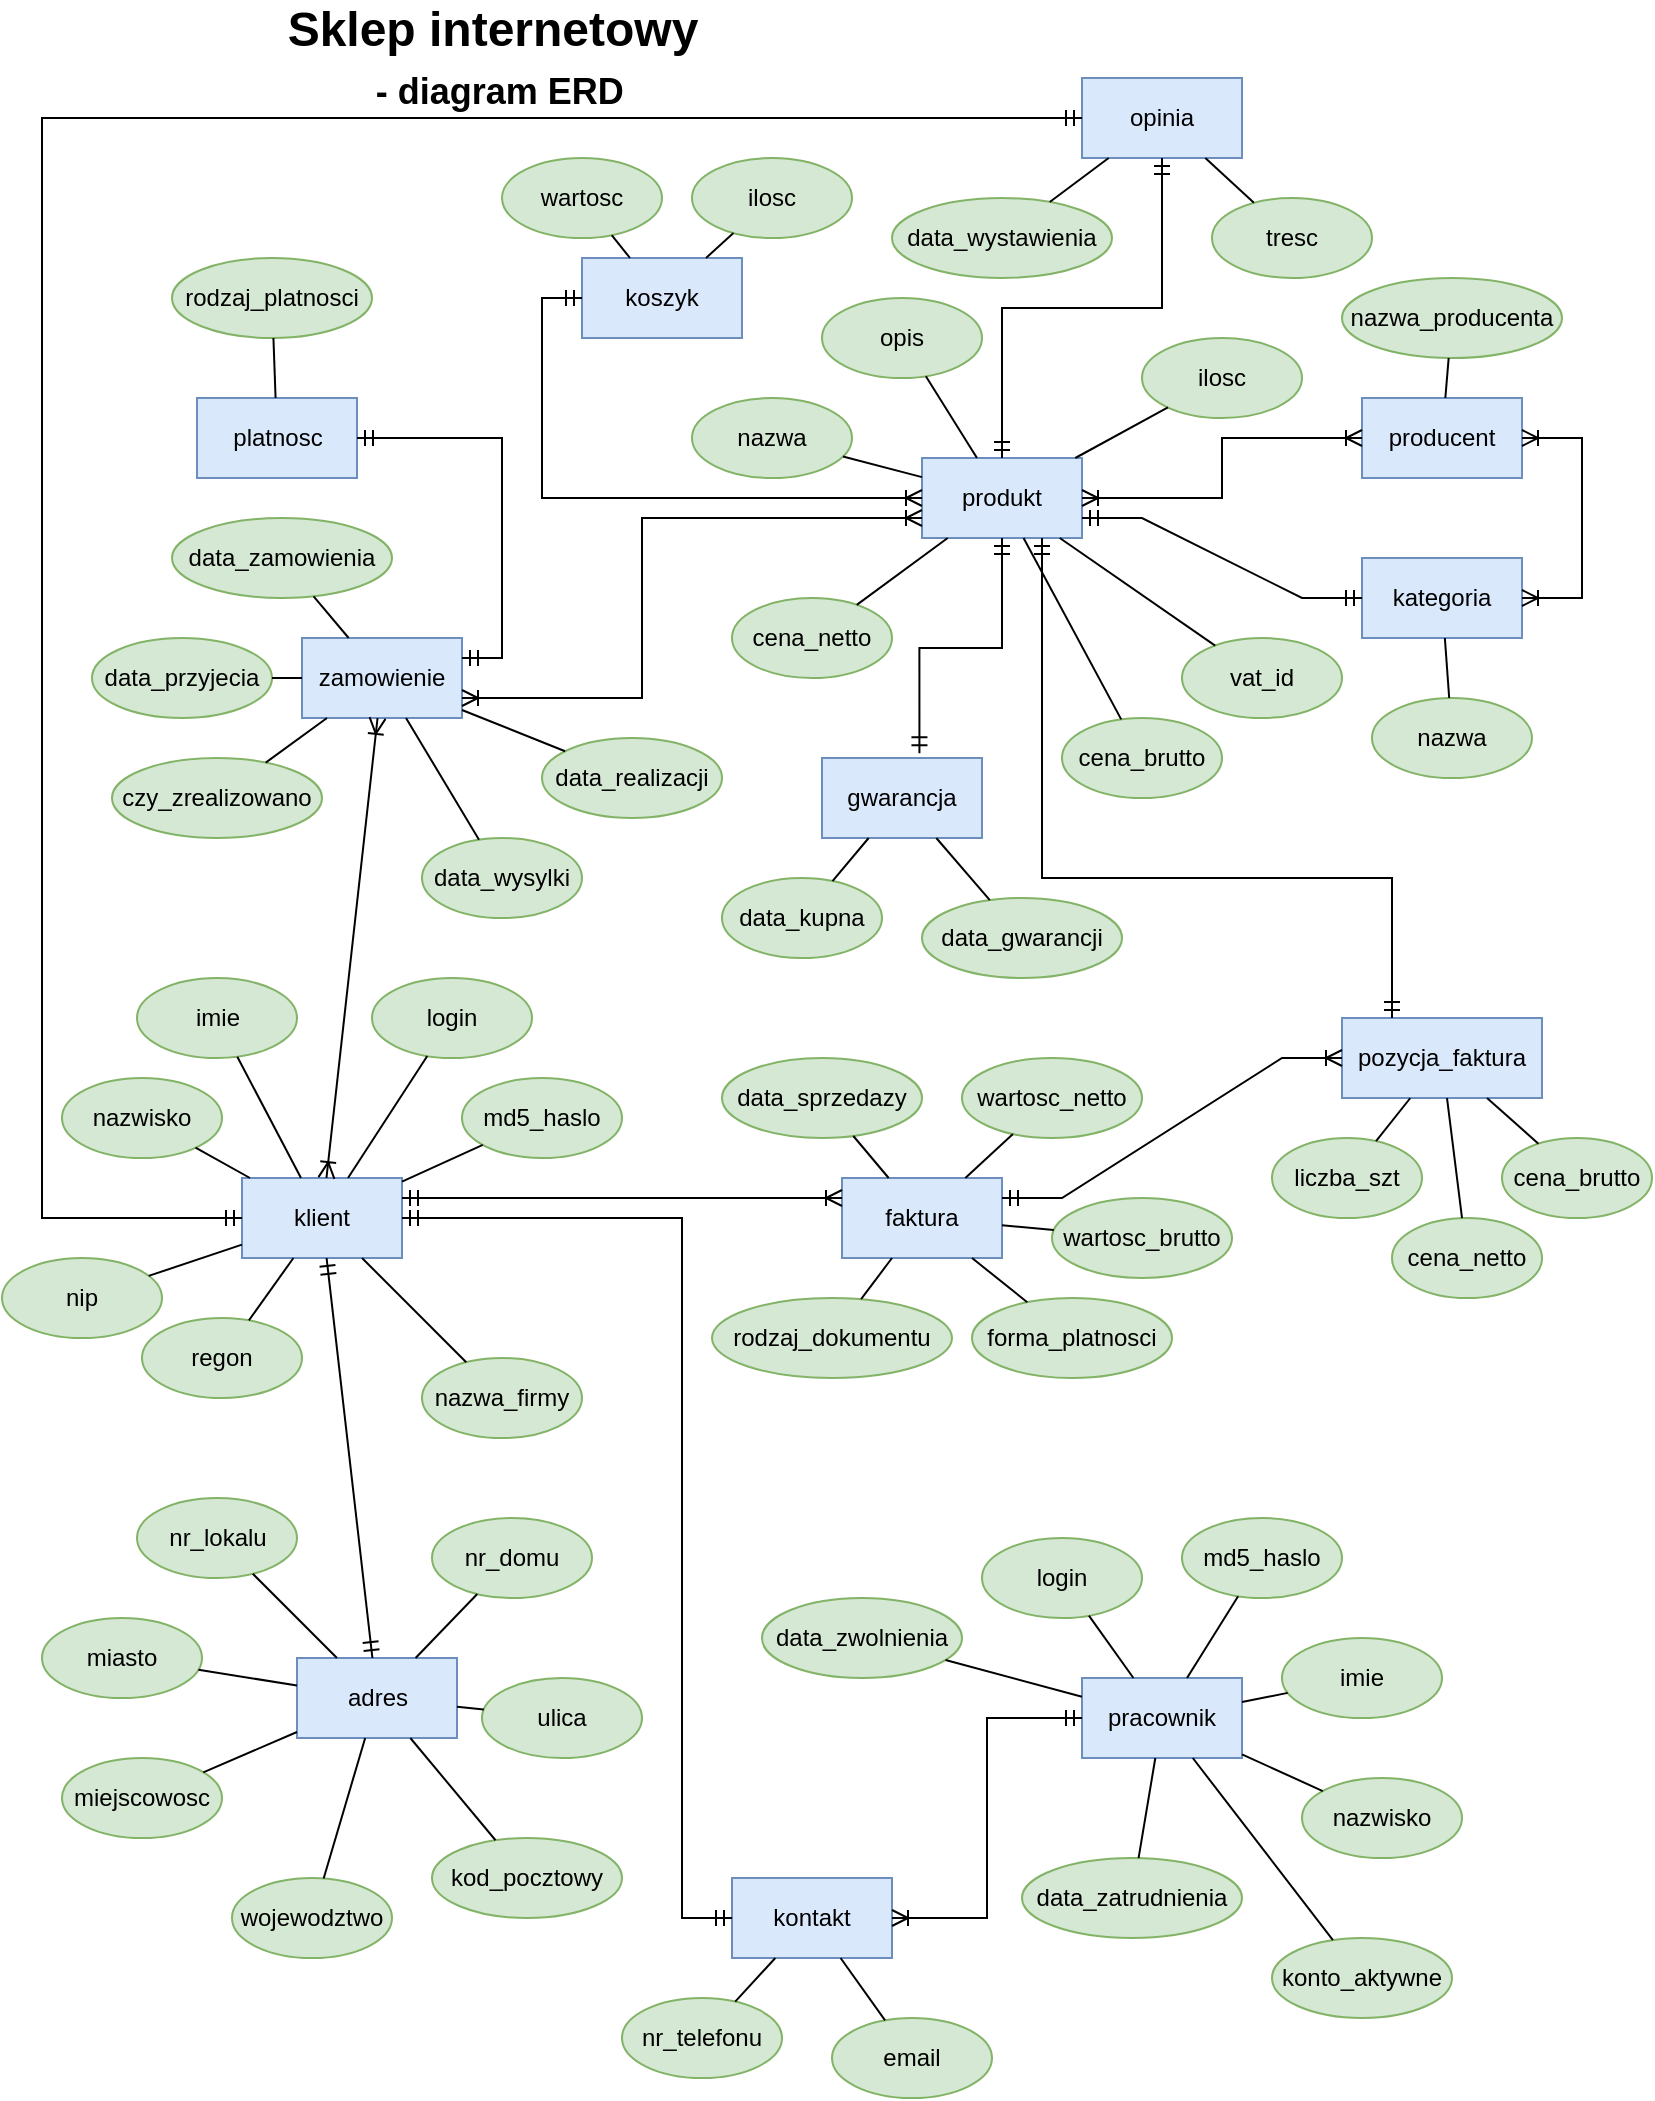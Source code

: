 <mxfile version="22.1.21" type="device">
  <diagram id="R2lEEEUBdFMjLlhIrx00" name="Page-1">
    <mxGraphModel dx="1222" dy="673" grid="1" gridSize="10" guides="1" tooltips="1" connect="1" arrows="1" fold="1" page="1" pageScale="1" pageWidth="850" pageHeight="1100" math="0" shadow="0" extFonts="Permanent Marker^https://fonts.googleapis.com/css?family=Permanent+Marker">
      <root>
        <mxCell id="0" />
        <mxCell id="1" parent="0" />
        <mxCell id="C-2Z8SM-Xwla9t9jX8n9-1" value="wartosc" style="ellipse;whiteSpace=wrap;html=1;fillColor=#d5e8d4;strokeColor=#82b366;" vertex="1" parent="1">
          <mxGeometry x="260" y="90" width="80" height="40" as="geometry" />
        </mxCell>
        <mxCell id="C-2Z8SM-Xwla9t9jX8n9-2" value="koszyk" style="rounded=0;whiteSpace=wrap;html=1;fillColor=#dae8fc;strokeColor=#6c8ebf;" vertex="1" parent="1">
          <mxGeometry x="300" y="140" width="80" height="40" as="geometry" />
        </mxCell>
        <mxCell id="C-2Z8SM-Xwla9t9jX8n9-3" value="ilosc" style="ellipse;whiteSpace=wrap;html=1;fillColor=#d5e8d4;strokeColor=#82b366;" vertex="1" parent="1">
          <mxGeometry x="355" y="90" width="80" height="40" as="geometry" />
        </mxCell>
        <mxCell id="C-2Z8SM-Xwla9t9jX8n9-6" value="" style="endArrow=none;html=1;rounded=0;" edge="1" parent="1" source="C-2Z8SM-Xwla9t9jX8n9-2" target="C-2Z8SM-Xwla9t9jX8n9-3">
          <mxGeometry relative="1" as="geometry">
            <mxPoint x="220" y="170" as="sourcePoint" />
            <mxPoint x="380" y="170" as="targetPoint" />
          </mxGeometry>
        </mxCell>
        <mxCell id="C-2Z8SM-Xwla9t9jX8n9-7" value="" style="endArrow=none;html=1;rounded=0;" edge="1" parent="1" source="C-2Z8SM-Xwla9t9jX8n9-1" target="C-2Z8SM-Xwla9t9jX8n9-2">
          <mxGeometry relative="1" as="geometry">
            <mxPoint x="180" y="250" as="sourcePoint" />
            <mxPoint x="340" y="250" as="targetPoint" />
          </mxGeometry>
        </mxCell>
        <mxCell id="C-2Z8SM-Xwla9t9jX8n9-8" value="opinia" style="rounded=0;whiteSpace=wrap;html=1;fillColor=#dae8fc;strokeColor=#6c8ebf;" vertex="1" parent="1">
          <mxGeometry x="550" y="50" width="80" height="40" as="geometry" />
        </mxCell>
        <mxCell id="C-2Z8SM-Xwla9t9jX8n9-9" value="data_wystawienia" style="ellipse;whiteSpace=wrap;html=1;fillColor=#d5e8d4;strokeColor=#82b366;" vertex="1" parent="1">
          <mxGeometry x="455" y="110" width="110" height="40" as="geometry" />
        </mxCell>
        <mxCell id="C-2Z8SM-Xwla9t9jX8n9-10" value="tresc" style="ellipse;whiteSpace=wrap;html=1;fillColor=#d5e8d4;strokeColor=#82b366;" vertex="1" parent="1">
          <mxGeometry x="615" y="110" width="80" height="40" as="geometry" />
        </mxCell>
        <mxCell id="C-2Z8SM-Xwla9t9jX8n9-11" value="" style="endArrow=none;html=1;rounded=0;" edge="1" parent="1" source="C-2Z8SM-Xwla9t9jX8n9-9" target="C-2Z8SM-Xwla9t9jX8n9-8">
          <mxGeometry relative="1" as="geometry">
            <mxPoint x="320" y="200" as="sourcePoint" />
            <mxPoint x="480" y="200" as="targetPoint" />
          </mxGeometry>
        </mxCell>
        <mxCell id="C-2Z8SM-Xwla9t9jX8n9-12" value="" style="endArrow=none;html=1;rounded=0;" edge="1" parent="1" source="C-2Z8SM-Xwla9t9jX8n9-8" target="C-2Z8SM-Xwla9t9jX8n9-10">
          <mxGeometry relative="1" as="geometry">
            <mxPoint x="410" y="240" as="sourcePoint" />
            <mxPoint x="570" y="240" as="targetPoint" />
          </mxGeometry>
        </mxCell>
        <mxCell id="C-2Z8SM-Xwla9t9jX8n9-13" value="produkt" style="rounded=0;whiteSpace=wrap;html=1;fillColor=#dae8fc;strokeColor=#6c8ebf;" vertex="1" parent="1">
          <mxGeometry x="470" y="240" width="80" height="40" as="geometry" />
        </mxCell>
        <mxCell id="C-2Z8SM-Xwla9t9jX8n9-14" value="producent" style="rounded=0;whiteSpace=wrap;html=1;fillColor=#dae8fc;strokeColor=#6c8ebf;" vertex="1" parent="1">
          <mxGeometry x="690" y="210" width="80" height="40" as="geometry" />
        </mxCell>
        <mxCell id="C-2Z8SM-Xwla9t9jX8n9-15" value="zamowienie" style="rounded=0;whiteSpace=wrap;html=1;fillColor=#dae8fc;strokeColor=#6c8ebf;" vertex="1" parent="1">
          <mxGeometry x="160" y="330" width="80" height="40" as="geometry" />
        </mxCell>
        <mxCell id="C-2Z8SM-Xwla9t9jX8n9-16" value="gwarancja" style="rounded=0;whiteSpace=wrap;html=1;fillColor=#dae8fc;strokeColor=#6c8ebf;" vertex="1" parent="1">
          <mxGeometry x="420" y="390" width="80" height="40" as="geometry" />
        </mxCell>
        <mxCell id="C-2Z8SM-Xwla9t9jX8n9-17" value="kategoria" style="rounded=0;whiteSpace=wrap;html=1;fillColor=#dae8fc;strokeColor=#6c8ebf;" vertex="1" parent="1">
          <mxGeometry x="690" y="290" width="80" height="40" as="geometry" />
        </mxCell>
        <mxCell id="C-2Z8SM-Xwla9t9jX8n9-18" value="faktura" style="rounded=0;whiteSpace=wrap;html=1;fillColor=#dae8fc;strokeColor=#6c8ebf;" vertex="1" parent="1">
          <mxGeometry x="430" y="600" width="80" height="40" as="geometry" />
        </mxCell>
        <mxCell id="C-2Z8SM-Xwla9t9jX8n9-19" value="klient" style="rounded=0;whiteSpace=wrap;html=1;fillColor=#dae8fc;strokeColor=#6c8ebf;" vertex="1" parent="1">
          <mxGeometry x="130" y="600" width="80" height="40" as="geometry" />
        </mxCell>
        <mxCell id="C-2Z8SM-Xwla9t9jX8n9-20" value="platnosc" style="rounded=0;whiteSpace=wrap;html=1;fillColor=#dae8fc;strokeColor=#6c8ebf;" vertex="1" parent="1">
          <mxGeometry x="107.5" y="210" width="80" height="40" as="geometry" />
        </mxCell>
        <mxCell id="C-2Z8SM-Xwla9t9jX8n9-21" value="adres" style="rounded=0;whiteSpace=wrap;html=1;fillColor=#dae8fc;strokeColor=#6c8ebf;" vertex="1" parent="1">
          <mxGeometry x="157.5" y="840" width="80" height="40" as="geometry" />
        </mxCell>
        <mxCell id="C-2Z8SM-Xwla9t9jX8n9-22" value="kontakt" style="rounded=0;whiteSpace=wrap;html=1;fillColor=#dae8fc;strokeColor=#6c8ebf;" vertex="1" parent="1">
          <mxGeometry x="375" y="950" width="80" height="40" as="geometry" />
        </mxCell>
        <mxCell id="C-2Z8SM-Xwla9t9jX8n9-23" value="pracownik" style="rounded=0;whiteSpace=wrap;html=1;fillColor=#dae8fc;strokeColor=#6c8ebf;" vertex="1" parent="1">
          <mxGeometry x="550" y="850" width="80" height="40" as="geometry" />
        </mxCell>
        <mxCell id="C-2Z8SM-Xwla9t9jX8n9-24" value="" style="fontSize=12;html=1;endArrow=ERmandOne;startArrow=ERmandOne;rounded=0;exitX=0.609;exitY=-0.059;exitDx=0;exitDy=0;exitPerimeter=0;edgeStyle=orthogonalEdgeStyle;" edge="1" parent="1" source="C-2Z8SM-Xwla9t9jX8n9-16" target="C-2Z8SM-Xwla9t9jX8n9-13">
          <mxGeometry width="100" height="100" relative="1" as="geometry">
            <mxPoint x="360" y="390" as="sourcePoint" />
            <mxPoint x="360" y="310" as="targetPoint" />
            <Array as="points">
              <mxPoint x="469" y="335" />
              <mxPoint x="510" y="335" />
            </Array>
          </mxGeometry>
        </mxCell>
        <mxCell id="C-2Z8SM-Xwla9t9jX8n9-25" value="nazwa" style="ellipse;whiteSpace=wrap;html=1;fillColor=#d5e8d4;strokeColor=#82b366;" vertex="1" parent="1">
          <mxGeometry x="355" y="210" width="80" height="40" as="geometry" />
        </mxCell>
        <mxCell id="C-2Z8SM-Xwla9t9jX8n9-27" value="cena_netto" style="ellipse;whiteSpace=wrap;html=1;fillColor=#d5e8d4;strokeColor=#82b366;" vertex="1" parent="1">
          <mxGeometry x="375" y="310" width="80" height="40" as="geometry" />
        </mxCell>
        <mxCell id="C-2Z8SM-Xwla9t9jX8n9-28" value="cena_brutto" style="ellipse;whiteSpace=wrap;html=1;fillColor=#d5e8d4;strokeColor=#82b366;" vertex="1" parent="1">
          <mxGeometry x="540" y="370" width="80" height="40" as="geometry" />
        </mxCell>
        <mxCell id="C-2Z8SM-Xwla9t9jX8n9-29" value="vat_id" style="ellipse;whiteSpace=wrap;html=1;fillColor=#d5e8d4;strokeColor=#82b366;" vertex="1" parent="1">
          <mxGeometry x="600" y="330" width="80" height="40" as="geometry" />
        </mxCell>
        <mxCell id="C-2Z8SM-Xwla9t9jX8n9-30" value="ilosc" style="ellipse;whiteSpace=wrap;html=1;fillColor=#d5e8d4;strokeColor=#82b366;" vertex="1" parent="1">
          <mxGeometry x="580" y="180" width="80" height="40" as="geometry" />
        </mxCell>
        <mxCell id="C-2Z8SM-Xwla9t9jX8n9-31" value="opis" style="ellipse;whiteSpace=wrap;html=1;fillColor=#d5e8d4;strokeColor=#82b366;" vertex="1" parent="1">
          <mxGeometry x="420" y="160" width="80" height="40" as="geometry" />
        </mxCell>
        <mxCell id="C-2Z8SM-Xwla9t9jX8n9-32" value="" style="endArrow=none;html=1;rounded=0;" edge="1" parent="1" source="C-2Z8SM-Xwla9t9jX8n9-27" target="C-2Z8SM-Xwla9t9jX8n9-13">
          <mxGeometry relative="1" as="geometry">
            <mxPoint x="180" y="380" as="sourcePoint" />
            <mxPoint x="340" y="380" as="targetPoint" />
          </mxGeometry>
        </mxCell>
        <mxCell id="C-2Z8SM-Xwla9t9jX8n9-34" value="" style="endArrow=none;html=1;rounded=0;" edge="1" parent="1" source="C-2Z8SM-Xwla9t9jX8n9-25" target="C-2Z8SM-Xwla9t9jX8n9-13">
          <mxGeometry relative="1" as="geometry">
            <mxPoint x="180" y="370" as="sourcePoint" />
            <mxPoint x="340" y="370" as="targetPoint" />
          </mxGeometry>
        </mxCell>
        <mxCell id="C-2Z8SM-Xwla9t9jX8n9-35" value="" style="endArrow=none;html=1;rounded=0;" edge="1" parent="1" source="C-2Z8SM-Xwla9t9jX8n9-13" target="C-2Z8SM-Xwla9t9jX8n9-31">
          <mxGeometry relative="1" as="geometry">
            <mxPoint x="390" y="240" as="sourcePoint" />
            <mxPoint x="550" y="240" as="targetPoint" />
          </mxGeometry>
        </mxCell>
        <mxCell id="C-2Z8SM-Xwla9t9jX8n9-36" value="" style="endArrow=none;html=1;rounded=0;" edge="1" parent="1" source="C-2Z8SM-Xwla9t9jX8n9-13" target="C-2Z8SM-Xwla9t9jX8n9-30">
          <mxGeometry relative="1" as="geometry">
            <mxPoint x="440" y="250" as="sourcePoint" />
            <mxPoint x="600" y="250" as="targetPoint" />
          </mxGeometry>
        </mxCell>
        <mxCell id="C-2Z8SM-Xwla9t9jX8n9-37" value="" style="endArrow=none;html=1;rounded=0;" edge="1" parent="1" source="C-2Z8SM-Xwla9t9jX8n9-13" target="C-2Z8SM-Xwla9t9jX8n9-29">
          <mxGeometry relative="1" as="geometry">
            <mxPoint x="450" y="300" as="sourcePoint" />
            <mxPoint x="610" y="300" as="targetPoint" />
          </mxGeometry>
        </mxCell>
        <mxCell id="C-2Z8SM-Xwla9t9jX8n9-38" value="" style="endArrow=none;html=1;rounded=0;" edge="1" parent="1" source="C-2Z8SM-Xwla9t9jX8n9-13" target="C-2Z8SM-Xwla9t9jX8n9-28">
          <mxGeometry relative="1" as="geometry">
            <mxPoint x="480" y="360" as="sourcePoint" />
            <mxPoint x="640" y="360" as="targetPoint" />
          </mxGeometry>
        </mxCell>
        <mxCell id="C-2Z8SM-Xwla9t9jX8n9-39" value="nazwa_producenta" style="ellipse;whiteSpace=wrap;html=1;fillColor=#d5e8d4;strokeColor=#82b366;" vertex="1" parent="1">
          <mxGeometry x="680" y="150" width="110" height="40" as="geometry" />
        </mxCell>
        <mxCell id="C-2Z8SM-Xwla9t9jX8n9-40" value="" style="endArrow=none;html=1;rounded=0;" edge="1" parent="1" source="C-2Z8SM-Xwla9t9jX8n9-14" target="C-2Z8SM-Xwla9t9jX8n9-39">
          <mxGeometry relative="1" as="geometry">
            <mxPoint x="600" y="220" as="sourcePoint" />
            <mxPoint x="760" y="220" as="targetPoint" />
          </mxGeometry>
        </mxCell>
        <mxCell id="C-2Z8SM-Xwla9t9jX8n9-41" value="nazwa" style="ellipse;whiteSpace=wrap;html=1;fillColor=#d5e8d4;strokeColor=#82b366;" vertex="1" parent="1">
          <mxGeometry x="695" y="360" width="80" height="40" as="geometry" />
        </mxCell>
        <mxCell id="C-2Z8SM-Xwla9t9jX8n9-42" value="" style="endArrow=none;html=1;rounded=0;" edge="1" parent="1" source="C-2Z8SM-Xwla9t9jX8n9-41" target="C-2Z8SM-Xwla9t9jX8n9-17">
          <mxGeometry relative="1" as="geometry">
            <mxPoint x="660" y="350" as="sourcePoint" />
            <mxPoint x="820" y="350" as="targetPoint" />
          </mxGeometry>
        </mxCell>
        <mxCell id="C-2Z8SM-Xwla9t9jX8n9-43" value="data_zamowienia" style="ellipse;whiteSpace=wrap;html=1;fillColor=#d5e8d4;strokeColor=#82b366;" vertex="1" parent="1">
          <mxGeometry x="95" y="270" width="110" height="40" as="geometry" />
        </mxCell>
        <mxCell id="C-2Z8SM-Xwla9t9jX8n9-44" value="data_przyjecia" style="ellipse;whiteSpace=wrap;html=1;fillColor=#d5e8d4;strokeColor=#82b366;" vertex="1" parent="1">
          <mxGeometry x="55" y="330" width="90" height="40" as="geometry" />
        </mxCell>
        <mxCell id="C-2Z8SM-Xwla9t9jX8n9-45" value="czy_zrealizowano" style="ellipse;whiteSpace=wrap;html=1;fillColor=#d5e8d4;strokeColor=#82b366;" vertex="1" parent="1">
          <mxGeometry x="65" y="390" width="105" height="40" as="geometry" />
        </mxCell>
        <mxCell id="C-2Z8SM-Xwla9t9jX8n9-46" value="data_wysylki" style="ellipse;whiteSpace=wrap;html=1;fillColor=#d5e8d4;strokeColor=#82b366;" vertex="1" parent="1">
          <mxGeometry x="220" y="430" width="80" height="40" as="geometry" />
        </mxCell>
        <mxCell id="C-2Z8SM-Xwla9t9jX8n9-47" value="data_realizacji" style="ellipse;whiteSpace=wrap;html=1;fillColor=#d5e8d4;strokeColor=#82b366;" vertex="1" parent="1">
          <mxGeometry x="280" y="380" width="90" height="40" as="geometry" />
        </mxCell>
        <mxCell id="C-2Z8SM-Xwla9t9jX8n9-51" value="" style="endArrow=none;html=1;rounded=0;" edge="1" parent="1" source="C-2Z8SM-Xwla9t9jX8n9-44" target="C-2Z8SM-Xwla9t9jX8n9-15">
          <mxGeometry relative="1" as="geometry">
            <mxPoint x="70" y="270" as="sourcePoint" />
            <mxPoint x="230" y="270" as="targetPoint" />
          </mxGeometry>
        </mxCell>
        <mxCell id="C-2Z8SM-Xwla9t9jX8n9-52" value="" style="endArrow=none;html=1;rounded=0;" edge="1" parent="1" source="C-2Z8SM-Xwla9t9jX8n9-43" target="C-2Z8SM-Xwla9t9jX8n9-15">
          <mxGeometry relative="1" as="geometry">
            <mxPoint x="60" y="280" as="sourcePoint" />
            <mxPoint x="220" y="280" as="targetPoint" />
          </mxGeometry>
        </mxCell>
        <mxCell id="C-2Z8SM-Xwla9t9jX8n9-53" value="" style="endArrow=none;html=1;rounded=0;" edge="1" parent="1" source="C-2Z8SM-Xwla9t9jX8n9-45" target="C-2Z8SM-Xwla9t9jX8n9-15">
          <mxGeometry relative="1" as="geometry">
            <mxPoint x="40" y="460" as="sourcePoint" />
            <mxPoint x="200" y="460" as="targetPoint" />
          </mxGeometry>
        </mxCell>
        <mxCell id="C-2Z8SM-Xwla9t9jX8n9-54" value="" style="endArrow=none;html=1;rounded=0;" edge="1" parent="1" source="C-2Z8SM-Xwla9t9jX8n9-46" target="C-2Z8SM-Xwla9t9jX8n9-15">
          <mxGeometry relative="1" as="geometry">
            <mxPoint x="100" y="470" as="sourcePoint" />
            <mxPoint x="260" y="470" as="targetPoint" />
          </mxGeometry>
        </mxCell>
        <mxCell id="C-2Z8SM-Xwla9t9jX8n9-55" value="" style="endArrow=none;html=1;rounded=0;" edge="1" parent="1" source="C-2Z8SM-Xwla9t9jX8n9-15" target="C-2Z8SM-Xwla9t9jX8n9-47">
          <mxGeometry relative="1" as="geometry">
            <mxPoint x="100" y="520" as="sourcePoint" />
            <mxPoint x="260" y="520" as="targetPoint" />
          </mxGeometry>
        </mxCell>
        <mxCell id="C-2Z8SM-Xwla9t9jX8n9-56" value="data_kupna" style="ellipse;whiteSpace=wrap;html=1;fillColor=#d5e8d4;strokeColor=#82b366;" vertex="1" parent="1">
          <mxGeometry x="370" y="450" width="80" height="40" as="geometry" />
        </mxCell>
        <mxCell id="C-2Z8SM-Xwla9t9jX8n9-57" value="data_gwarancji" style="ellipse;whiteSpace=wrap;html=1;fillColor=#d5e8d4;strokeColor=#82b366;" vertex="1" parent="1">
          <mxGeometry x="470" y="460" width="100" height="40" as="geometry" />
        </mxCell>
        <mxCell id="C-2Z8SM-Xwla9t9jX8n9-58" value="" style="endArrow=none;html=1;rounded=0;" edge="1" parent="1" source="C-2Z8SM-Xwla9t9jX8n9-56" target="C-2Z8SM-Xwla9t9jX8n9-16">
          <mxGeometry relative="1" as="geometry">
            <mxPoint x="340" y="540" as="sourcePoint" />
            <mxPoint x="500" y="540" as="targetPoint" />
          </mxGeometry>
        </mxCell>
        <mxCell id="C-2Z8SM-Xwla9t9jX8n9-59" value="" style="endArrow=none;html=1;rounded=0;" edge="1" parent="1" source="C-2Z8SM-Xwla9t9jX8n9-57" target="C-2Z8SM-Xwla9t9jX8n9-16">
          <mxGeometry relative="1" as="geometry">
            <mxPoint x="450" y="550" as="sourcePoint" />
            <mxPoint x="610" y="550" as="targetPoint" />
          </mxGeometry>
        </mxCell>
        <mxCell id="C-2Z8SM-Xwla9t9jX8n9-60" value="rodzaj_platnosci" style="ellipse;whiteSpace=wrap;html=1;fillColor=#d5e8d4;strokeColor=#82b366;" vertex="1" parent="1">
          <mxGeometry x="95" y="140" width="100" height="40" as="geometry" />
        </mxCell>
        <mxCell id="C-2Z8SM-Xwla9t9jX8n9-62" value="" style="endArrow=none;html=1;rounded=0;" edge="1" parent="1" source="C-2Z8SM-Xwla9t9jX8n9-20" target="C-2Z8SM-Xwla9t9jX8n9-60">
          <mxGeometry relative="1" as="geometry">
            <mxPoint x="550" y="560" as="sourcePoint" />
            <mxPoint x="710" y="560" as="targetPoint" />
          </mxGeometry>
        </mxCell>
        <mxCell id="C-2Z8SM-Xwla9t9jX8n9-65" value="login" style="ellipse;whiteSpace=wrap;html=1;fillColor=#d5e8d4;strokeColor=#82b366;" vertex="1" parent="1">
          <mxGeometry x="195" y="500" width="80" height="40" as="geometry" />
        </mxCell>
        <mxCell id="C-2Z8SM-Xwla9t9jX8n9-66" value="md5_haslo" style="ellipse;whiteSpace=wrap;html=1;fillColor=#d5e8d4;strokeColor=#82b366;" vertex="1" parent="1">
          <mxGeometry x="240" y="550" width="80" height="40" as="geometry" />
        </mxCell>
        <mxCell id="C-2Z8SM-Xwla9t9jX8n9-67" value="nazwa_firmy" style="ellipse;whiteSpace=wrap;html=1;fillColor=#d5e8d4;strokeColor=#82b366;" vertex="1" parent="1">
          <mxGeometry x="220" y="690" width="80" height="40" as="geometry" />
        </mxCell>
        <mxCell id="C-2Z8SM-Xwla9t9jX8n9-68" value="regon" style="ellipse;whiteSpace=wrap;html=1;fillColor=#d5e8d4;strokeColor=#82b366;" vertex="1" parent="1">
          <mxGeometry x="80" y="670" width="80" height="40" as="geometry" />
        </mxCell>
        <mxCell id="C-2Z8SM-Xwla9t9jX8n9-69" value="nip" style="ellipse;whiteSpace=wrap;html=1;fillColor=#d5e8d4;strokeColor=#82b366;" vertex="1" parent="1">
          <mxGeometry x="10" y="640" width="80" height="40" as="geometry" />
        </mxCell>
        <mxCell id="C-2Z8SM-Xwla9t9jX8n9-70" value="nazwisko" style="ellipse;whiteSpace=wrap;html=1;fillColor=#d5e8d4;strokeColor=#82b366;" vertex="1" parent="1">
          <mxGeometry x="40" y="550" width="80" height="40" as="geometry" />
        </mxCell>
        <mxCell id="C-2Z8SM-Xwla9t9jX8n9-71" value="imie" style="ellipse;whiteSpace=wrap;html=1;fillColor=#d5e8d4;strokeColor=#82b366;" vertex="1" parent="1">
          <mxGeometry x="77.5" y="500" width="80" height="40" as="geometry" />
        </mxCell>
        <mxCell id="C-2Z8SM-Xwla9t9jX8n9-72" value="" style="endArrow=none;html=1;rounded=0;" edge="1" parent="1" source="C-2Z8SM-Xwla9t9jX8n9-19" target="C-2Z8SM-Xwla9t9jX8n9-68">
          <mxGeometry relative="1" as="geometry">
            <mxPoint x="10" y="740" as="sourcePoint" />
            <mxPoint x="170" y="740" as="targetPoint" />
          </mxGeometry>
        </mxCell>
        <mxCell id="C-2Z8SM-Xwla9t9jX8n9-73" value="" style="endArrow=none;html=1;rounded=0;" edge="1" parent="1" source="C-2Z8SM-Xwla9t9jX8n9-69" target="C-2Z8SM-Xwla9t9jX8n9-19">
          <mxGeometry relative="1" as="geometry">
            <mxPoint x="20" y="770" as="sourcePoint" />
            <mxPoint x="180" y="770" as="targetPoint" />
          </mxGeometry>
        </mxCell>
        <mxCell id="C-2Z8SM-Xwla9t9jX8n9-74" value="" style="endArrow=none;html=1;rounded=0;" edge="1" parent="1" source="C-2Z8SM-Xwla9t9jX8n9-70" target="C-2Z8SM-Xwla9t9jX8n9-19">
          <mxGeometry relative="1" as="geometry">
            <mxPoint x="70" y="760" as="sourcePoint" />
            <mxPoint x="230" y="760" as="targetPoint" />
          </mxGeometry>
        </mxCell>
        <mxCell id="C-2Z8SM-Xwla9t9jX8n9-75" value="" style="endArrow=none;html=1;rounded=0;" edge="1" parent="1" source="C-2Z8SM-Xwla9t9jX8n9-71" target="C-2Z8SM-Xwla9t9jX8n9-19">
          <mxGeometry relative="1" as="geometry">
            <mxPoint x="110" y="760" as="sourcePoint" />
            <mxPoint x="270" y="760" as="targetPoint" />
          </mxGeometry>
        </mxCell>
        <mxCell id="C-2Z8SM-Xwla9t9jX8n9-76" value="" style="endArrow=none;html=1;rounded=0;" edge="1" parent="1" source="C-2Z8SM-Xwla9t9jX8n9-19" target="C-2Z8SM-Xwla9t9jX8n9-67">
          <mxGeometry relative="1" as="geometry">
            <mxPoint x="210" y="790" as="sourcePoint" />
            <mxPoint x="370" y="790" as="targetPoint" />
          </mxGeometry>
        </mxCell>
        <mxCell id="C-2Z8SM-Xwla9t9jX8n9-77" value="" style="endArrow=none;html=1;rounded=0;" edge="1" parent="1" source="C-2Z8SM-Xwla9t9jX8n9-19" target="C-2Z8SM-Xwla9t9jX8n9-66">
          <mxGeometry relative="1" as="geometry">
            <mxPoint x="170" y="770" as="sourcePoint" />
            <mxPoint x="330" y="770" as="targetPoint" />
          </mxGeometry>
        </mxCell>
        <mxCell id="C-2Z8SM-Xwla9t9jX8n9-78" value="" style="endArrow=none;html=1;rounded=0;" edge="1" parent="1" source="C-2Z8SM-Xwla9t9jX8n9-19" target="C-2Z8SM-Xwla9t9jX8n9-65">
          <mxGeometry relative="1" as="geometry">
            <mxPoint x="180" y="770" as="sourcePoint" />
            <mxPoint x="340" y="770" as="targetPoint" />
          </mxGeometry>
        </mxCell>
        <mxCell id="C-2Z8SM-Xwla9t9jX8n9-79" value="data_sprzedazy" style="ellipse;whiteSpace=wrap;html=1;fillColor=#d5e8d4;strokeColor=#82b366;" vertex="1" parent="1">
          <mxGeometry x="370" y="540" width="100" height="40" as="geometry" />
        </mxCell>
        <mxCell id="C-2Z8SM-Xwla9t9jX8n9-80" value="wartosc_netto" style="ellipse;whiteSpace=wrap;html=1;fillColor=#d5e8d4;strokeColor=#82b366;" vertex="1" parent="1">
          <mxGeometry x="490" y="540" width="90" height="40" as="geometry" />
        </mxCell>
        <mxCell id="C-2Z8SM-Xwla9t9jX8n9-81" value="wartosc_brutto" style="ellipse;whiteSpace=wrap;html=1;fillColor=#d5e8d4;strokeColor=#82b366;" vertex="1" parent="1">
          <mxGeometry x="535" y="610" width="90" height="40" as="geometry" />
        </mxCell>
        <mxCell id="C-2Z8SM-Xwla9t9jX8n9-82" value="forma_platnosci" style="ellipse;whiteSpace=wrap;html=1;fillColor=#d5e8d4;strokeColor=#82b366;" vertex="1" parent="1">
          <mxGeometry x="495" y="660" width="100" height="40" as="geometry" />
        </mxCell>
        <mxCell id="C-2Z8SM-Xwla9t9jX8n9-83" value="rodzaj_dokumentu" style="ellipse;whiteSpace=wrap;html=1;fillColor=#d5e8d4;strokeColor=#82b366;" vertex="1" parent="1">
          <mxGeometry x="365" y="660" width="120" height="40" as="geometry" />
        </mxCell>
        <mxCell id="C-2Z8SM-Xwla9t9jX8n9-84" value="" style="endArrow=none;html=1;rounded=0;" edge="1" parent="1" source="C-2Z8SM-Xwla9t9jX8n9-79" target="C-2Z8SM-Xwla9t9jX8n9-18">
          <mxGeometry relative="1" as="geometry">
            <mxPoint x="330" y="750" as="sourcePoint" />
            <mxPoint x="490" y="750" as="targetPoint" />
          </mxGeometry>
        </mxCell>
        <mxCell id="C-2Z8SM-Xwla9t9jX8n9-85" value="" style="endArrow=none;html=1;rounded=0;" edge="1" parent="1" source="C-2Z8SM-Xwla9t9jX8n9-18" target="C-2Z8SM-Xwla9t9jX8n9-80">
          <mxGeometry relative="1" as="geometry">
            <mxPoint x="440" y="750" as="sourcePoint" />
            <mxPoint x="600" y="750" as="targetPoint" />
          </mxGeometry>
        </mxCell>
        <mxCell id="C-2Z8SM-Xwla9t9jX8n9-86" value="" style="endArrow=none;html=1;rounded=0;" edge="1" parent="1" source="C-2Z8SM-Xwla9t9jX8n9-18" target="C-2Z8SM-Xwla9t9jX8n9-81">
          <mxGeometry relative="1" as="geometry">
            <mxPoint x="500" y="780" as="sourcePoint" />
            <mxPoint x="660" y="780" as="targetPoint" />
          </mxGeometry>
        </mxCell>
        <mxCell id="C-2Z8SM-Xwla9t9jX8n9-87" value="" style="endArrow=none;html=1;rounded=0;" edge="1" parent="1" source="C-2Z8SM-Xwla9t9jX8n9-18" target="C-2Z8SM-Xwla9t9jX8n9-82">
          <mxGeometry relative="1" as="geometry">
            <mxPoint x="460" y="760" as="sourcePoint" />
            <mxPoint x="620" y="760" as="targetPoint" />
          </mxGeometry>
        </mxCell>
        <mxCell id="C-2Z8SM-Xwla9t9jX8n9-88" value="" style="endArrow=none;html=1;rounded=0;" edge="1" parent="1" source="C-2Z8SM-Xwla9t9jX8n9-83" target="C-2Z8SM-Xwla9t9jX8n9-18">
          <mxGeometry relative="1" as="geometry">
            <mxPoint x="410" y="770" as="sourcePoint" />
            <mxPoint x="570" y="770" as="targetPoint" />
          </mxGeometry>
        </mxCell>
        <mxCell id="C-2Z8SM-Xwla9t9jX8n9-89" value="login" style="ellipse;whiteSpace=wrap;html=1;fillColor=#d5e8d4;strokeColor=#82b366;" vertex="1" parent="1">
          <mxGeometry x="500" y="780" width="80" height="40" as="geometry" />
        </mxCell>
        <mxCell id="C-2Z8SM-Xwla9t9jX8n9-90" value="md5_haslo" style="ellipse;whiteSpace=wrap;html=1;fillColor=#d5e8d4;strokeColor=#82b366;" vertex="1" parent="1">
          <mxGeometry x="600" y="770" width="80" height="40" as="geometry" />
        </mxCell>
        <mxCell id="C-2Z8SM-Xwla9t9jX8n9-91" value="imie" style="ellipse;whiteSpace=wrap;html=1;fillColor=#d5e8d4;strokeColor=#82b366;" vertex="1" parent="1">
          <mxGeometry x="650" y="830" width="80" height="40" as="geometry" />
        </mxCell>
        <mxCell id="C-2Z8SM-Xwla9t9jX8n9-92" value="nazwisko" style="ellipse;whiteSpace=wrap;html=1;fillColor=#d5e8d4;strokeColor=#82b366;" vertex="1" parent="1">
          <mxGeometry x="660" y="900" width="80" height="40" as="geometry" />
        </mxCell>
        <mxCell id="C-2Z8SM-Xwla9t9jX8n9-93" value="konto_aktywne" style="ellipse;whiteSpace=wrap;html=1;fillColor=#d5e8d4;strokeColor=#82b366;" vertex="1" parent="1">
          <mxGeometry x="645" y="980" width="90" height="40" as="geometry" />
        </mxCell>
        <mxCell id="C-2Z8SM-Xwla9t9jX8n9-94" value="data_zatrudnienia" style="ellipse;whiteSpace=wrap;html=1;fillColor=#d5e8d4;strokeColor=#82b366;" vertex="1" parent="1">
          <mxGeometry x="520" y="940" width="110" height="40" as="geometry" />
        </mxCell>
        <mxCell id="C-2Z8SM-Xwla9t9jX8n9-95" value="data_zwolnienia" style="ellipse;whiteSpace=wrap;html=1;fillColor=#d5e8d4;strokeColor=#82b366;" vertex="1" parent="1">
          <mxGeometry x="390" y="810" width="100" height="40" as="geometry" />
        </mxCell>
        <mxCell id="C-2Z8SM-Xwla9t9jX8n9-96" value="" style="endArrow=none;html=1;rounded=0;" edge="1" parent="1" source="C-2Z8SM-Xwla9t9jX8n9-94" target="C-2Z8SM-Xwla9t9jX8n9-23">
          <mxGeometry relative="1" as="geometry">
            <mxPoint x="530" y="1030" as="sourcePoint" />
            <mxPoint x="690" y="1030" as="targetPoint" />
          </mxGeometry>
        </mxCell>
        <mxCell id="C-2Z8SM-Xwla9t9jX8n9-97" value="" style="endArrow=none;html=1;rounded=0;" edge="1" parent="1" source="C-2Z8SM-Xwla9t9jX8n9-93" target="C-2Z8SM-Xwla9t9jX8n9-23">
          <mxGeometry relative="1" as="geometry">
            <mxPoint x="560" y="1030" as="sourcePoint" />
            <mxPoint x="720" y="1030" as="targetPoint" />
          </mxGeometry>
        </mxCell>
        <mxCell id="C-2Z8SM-Xwla9t9jX8n9-98" value="" style="endArrow=none;html=1;rounded=0;" edge="1" parent="1" source="C-2Z8SM-Xwla9t9jX8n9-23" target="C-2Z8SM-Xwla9t9jX8n9-92">
          <mxGeometry relative="1" as="geometry">
            <mxPoint x="650" y="1000" as="sourcePoint" />
            <mxPoint x="810" y="1000" as="targetPoint" />
          </mxGeometry>
        </mxCell>
        <mxCell id="C-2Z8SM-Xwla9t9jX8n9-99" value="" style="endArrow=none;html=1;rounded=0;" edge="1" parent="1" source="C-2Z8SM-Xwla9t9jX8n9-23" target="C-2Z8SM-Xwla9t9jX8n9-91">
          <mxGeometry relative="1" as="geometry">
            <mxPoint x="630" y="1010" as="sourcePoint" />
            <mxPoint x="790" y="1010" as="targetPoint" />
          </mxGeometry>
        </mxCell>
        <mxCell id="C-2Z8SM-Xwla9t9jX8n9-100" value="" style="endArrow=none;html=1;rounded=0;" edge="1" parent="1" source="C-2Z8SM-Xwla9t9jX8n9-23" target="C-2Z8SM-Xwla9t9jX8n9-90">
          <mxGeometry relative="1" as="geometry">
            <mxPoint x="640" y="1010" as="sourcePoint" />
            <mxPoint x="800" y="1010" as="targetPoint" />
          </mxGeometry>
        </mxCell>
        <mxCell id="C-2Z8SM-Xwla9t9jX8n9-101" value="" style="endArrow=none;html=1;rounded=0;" edge="1" parent="1" source="C-2Z8SM-Xwla9t9jX8n9-23" target="C-2Z8SM-Xwla9t9jX8n9-89">
          <mxGeometry relative="1" as="geometry">
            <mxPoint x="610" y="1030" as="sourcePoint" />
            <mxPoint x="770" y="1030" as="targetPoint" />
          </mxGeometry>
        </mxCell>
        <mxCell id="C-2Z8SM-Xwla9t9jX8n9-102" value="" style="endArrow=none;html=1;rounded=0;" edge="1" parent="1" source="C-2Z8SM-Xwla9t9jX8n9-95" target="C-2Z8SM-Xwla9t9jX8n9-23">
          <mxGeometry relative="1" as="geometry">
            <mxPoint x="610" y="1040" as="sourcePoint" />
            <mxPoint x="770" y="1040" as="targetPoint" />
          </mxGeometry>
        </mxCell>
        <mxCell id="C-2Z8SM-Xwla9t9jX8n9-103" value="nr_telefonu" style="ellipse;whiteSpace=wrap;html=1;fillColor=#d5e8d4;strokeColor=#82b366;" vertex="1" parent="1">
          <mxGeometry x="320" y="1010" width="80" height="40" as="geometry" />
        </mxCell>
        <mxCell id="C-2Z8SM-Xwla9t9jX8n9-104" value="email" style="ellipse;whiteSpace=wrap;html=1;fillColor=#d5e8d4;strokeColor=#82b366;" vertex="1" parent="1">
          <mxGeometry x="425" y="1020" width="80" height="40" as="geometry" />
        </mxCell>
        <mxCell id="C-2Z8SM-Xwla9t9jX8n9-105" value="" style="endArrow=none;html=1;rounded=0;" edge="1" parent="1" source="C-2Z8SM-Xwla9t9jX8n9-103" target="C-2Z8SM-Xwla9t9jX8n9-22">
          <mxGeometry relative="1" as="geometry">
            <mxPoint x="230" y="1070" as="sourcePoint" />
            <mxPoint x="390" y="1070" as="targetPoint" />
          </mxGeometry>
        </mxCell>
        <mxCell id="C-2Z8SM-Xwla9t9jX8n9-106" value="" style="endArrow=none;html=1;rounded=0;" edge="1" parent="1" source="C-2Z8SM-Xwla9t9jX8n9-22" target="C-2Z8SM-Xwla9t9jX8n9-104">
          <mxGeometry relative="1" as="geometry">
            <mxPoint x="330" y="1070" as="sourcePoint" />
            <mxPoint x="490" y="1070" as="targetPoint" />
          </mxGeometry>
        </mxCell>
        <mxCell id="C-2Z8SM-Xwla9t9jX8n9-107" value="miasto" style="ellipse;whiteSpace=wrap;html=1;fillColor=#d5e8d4;strokeColor=#82b366;" vertex="1" parent="1">
          <mxGeometry x="30" y="820" width="80" height="40" as="geometry" />
        </mxCell>
        <mxCell id="C-2Z8SM-Xwla9t9jX8n9-108" value="wojewodztwo" style="ellipse;whiteSpace=wrap;html=1;fillColor=#d5e8d4;strokeColor=#82b366;" vertex="1" parent="1">
          <mxGeometry x="125" y="950" width="80" height="40" as="geometry" />
        </mxCell>
        <mxCell id="C-2Z8SM-Xwla9t9jX8n9-109" value="kod_pocztowy" style="ellipse;whiteSpace=wrap;html=1;fillColor=#d5e8d4;strokeColor=#82b366;" vertex="1" parent="1">
          <mxGeometry x="225" y="930" width="95" height="40" as="geometry" />
        </mxCell>
        <mxCell id="C-2Z8SM-Xwla9t9jX8n9-110" value="ulica" style="ellipse;whiteSpace=wrap;html=1;fillColor=#d5e8d4;strokeColor=#82b366;" vertex="1" parent="1">
          <mxGeometry x="250" y="850" width="80" height="40" as="geometry" />
        </mxCell>
        <mxCell id="C-2Z8SM-Xwla9t9jX8n9-111" value="nr_domu" style="ellipse;whiteSpace=wrap;html=1;fillColor=#d5e8d4;strokeColor=#82b366;" vertex="1" parent="1">
          <mxGeometry x="225" y="770" width="80" height="40" as="geometry" />
        </mxCell>
        <mxCell id="C-2Z8SM-Xwla9t9jX8n9-112" value="miejscowosc" style="ellipse;whiteSpace=wrap;html=1;fillColor=#d5e8d4;strokeColor=#82b366;" vertex="1" parent="1">
          <mxGeometry x="40" y="890" width="80" height="40" as="geometry" />
        </mxCell>
        <mxCell id="C-2Z8SM-Xwla9t9jX8n9-113" value="nr_lokalu" style="ellipse;whiteSpace=wrap;html=1;fillColor=#d5e8d4;strokeColor=#82b366;" vertex="1" parent="1">
          <mxGeometry x="77.5" y="760" width="80" height="40" as="geometry" />
        </mxCell>
        <mxCell id="C-2Z8SM-Xwla9t9jX8n9-114" value="" style="endArrow=none;html=1;rounded=0;" edge="1" parent="1" source="C-2Z8SM-Xwla9t9jX8n9-112" target="C-2Z8SM-Xwla9t9jX8n9-21">
          <mxGeometry relative="1" as="geometry">
            <mxPoint x="40" y="1010" as="sourcePoint" />
            <mxPoint x="200" y="1010" as="targetPoint" />
          </mxGeometry>
        </mxCell>
        <mxCell id="C-2Z8SM-Xwla9t9jX8n9-115" value="" style="endArrow=none;html=1;rounded=0;" edge="1" parent="1" source="C-2Z8SM-Xwla9t9jX8n9-108" target="C-2Z8SM-Xwla9t9jX8n9-21">
          <mxGeometry relative="1" as="geometry">
            <mxPoint x="80" y="1000" as="sourcePoint" />
            <mxPoint x="240" y="1000" as="targetPoint" />
          </mxGeometry>
        </mxCell>
        <mxCell id="C-2Z8SM-Xwla9t9jX8n9-116" value="" style="endArrow=none;html=1;rounded=0;" edge="1" parent="1" source="C-2Z8SM-Xwla9t9jX8n9-21" target="C-2Z8SM-Xwla9t9jX8n9-109">
          <mxGeometry relative="1" as="geometry">
            <mxPoint x="70" y="1000" as="sourcePoint" />
            <mxPoint x="230" y="1000" as="targetPoint" />
          </mxGeometry>
        </mxCell>
        <mxCell id="C-2Z8SM-Xwla9t9jX8n9-117" value="" style="endArrow=none;html=1;rounded=0;" edge="1" parent="1" source="C-2Z8SM-Xwla9t9jX8n9-21" target="C-2Z8SM-Xwla9t9jX8n9-110">
          <mxGeometry relative="1" as="geometry">
            <mxPoint x="100" y="990" as="sourcePoint" />
            <mxPoint x="260" y="990" as="targetPoint" />
          </mxGeometry>
        </mxCell>
        <mxCell id="C-2Z8SM-Xwla9t9jX8n9-118" value="" style="endArrow=none;html=1;rounded=0;" edge="1" parent="1" source="C-2Z8SM-Xwla9t9jX8n9-21" target="C-2Z8SM-Xwla9t9jX8n9-111">
          <mxGeometry relative="1" as="geometry">
            <mxPoint x="100" y="990" as="sourcePoint" />
            <mxPoint x="260" y="990" as="targetPoint" />
          </mxGeometry>
        </mxCell>
        <mxCell id="C-2Z8SM-Xwla9t9jX8n9-119" value="" style="endArrow=none;html=1;rounded=0;" edge="1" parent="1" source="C-2Z8SM-Xwla9t9jX8n9-21" target="C-2Z8SM-Xwla9t9jX8n9-113">
          <mxGeometry relative="1" as="geometry">
            <mxPoint x="80" y="1000" as="sourcePoint" />
            <mxPoint x="240" y="1000" as="targetPoint" />
          </mxGeometry>
        </mxCell>
        <mxCell id="C-2Z8SM-Xwla9t9jX8n9-120" value="" style="endArrow=none;html=1;rounded=0;" edge="1" parent="1" source="C-2Z8SM-Xwla9t9jX8n9-107" target="C-2Z8SM-Xwla9t9jX8n9-21">
          <mxGeometry relative="1" as="geometry">
            <mxPoint x="60" y="990" as="sourcePoint" />
            <mxPoint x="220" y="990" as="targetPoint" />
          </mxGeometry>
        </mxCell>
        <mxCell id="C-2Z8SM-Xwla9t9jX8n9-121" value="Sklep internetowy&lt;br&gt;&amp;nbsp;&lt;font style=&quot;font-size: 18px;&quot;&gt;- diagram ERD&lt;/font&gt;" style="text;strokeColor=none;fillColor=none;html=1;fontSize=24;fontStyle=1;verticalAlign=middle;align=center;" vertex="1" parent="1">
          <mxGeometry x="125" y="20" width="260" height="40" as="geometry" />
        </mxCell>
        <mxCell id="C-2Z8SM-Xwla9t9jX8n9-122" value="" style="edgeStyle=orthogonalEdgeStyle;fontSize=12;html=1;endArrow=ERmandOne;startArrow=ERmandOne;rounded=0;endFill=0;startFill=0;" edge="1" parent="1" source="C-2Z8SM-Xwla9t9jX8n9-8" target="C-2Z8SM-Xwla9t9jX8n9-13">
          <mxGeometry width="100" height="100" relative="1" as="geometry">
            <mxPoint x="530" y="120" as="sourcePoint" />
            <mxPoint x="470" y="250" as="targetPoint" />
          </mxGeometry>
        </mxCell>
        <mxCell id="C-2Z8SM-Xwla9t9jX8n9-123" value="" style="edgeStyle=orthogonalEdgeStyle;fontSize=12;html=1;endArrow=ERoneToMany;startArrow=ERoneToMany;rounded=0;" edge="1" parent="1" source="C-2Z8SM-Xwla9t9jX8n9-13" target="C-2Z8SM-Xwla9t9jX8n9-14">
          <mxGeometry width="100" height="100" relative="1" as="geometry">
            <mxPoint x="630" y="460" as="sourcePoint" />
            <mxPoint x="730" y="360" as="targetPoint" />
          </mxGeometry>
        </mxCell>
        <mxCell id="C-2Z8SM-Xwla9t9jX8n9-124" value="" style="edgeStyle=elbowEdgeStyle;fontSize=12;html=1;endArrow=ERoneToMany;startArrow=ERmandOne;rounded=0;" edge="1" parent="1" source="C-2Z8SM-Xwla9t9jX8n9-2" target="C-2Z8SM-Xwla9t9jX8n9-13">
          <mxGeometry width="100" height="100" relative="1" as="geometry">
            <mxPoint x="-20" y="290" as="sourcePoint" />
            <mxPoint x="80" y="190" as="targetPoint" />
            <Array as="points">
              <mxPoint x="280" y="210" />
            </Array>
          </mxGeometry>
        </mxCell>
        <mxCell id="C-2Z8SM-Xwla9t9jX8n9-125" value="" style="edgeStyle=entityRelationEdgeStyle;fontSize=12;html=1;endArrow=ERoneToMany;startArrow=ERoneToMany;rounded=0;exitX=1;exitY=0.5;exitDx=0;exitDy=0;" edge="1" parent="1" source="C-2Z8SM-Xwla9t9jX8n9-17" target="C-2Z8SM-Xwla9t9jX8n9-14">
          <mxGeometry width="100" height="100" relative="1" as="geometry">
            <mxPoint x="830" y="350" as="sourcePoint" />
            <mxPoint x="930" y="250" as="targetPoint" />
          </mxGeometry>
        </mxCell>
        <mxCell id="C-2Z8SM-Xwla9t9jX8n9-127" value="" style="edgeStyle=entityRelationEdgeStyle;fontSize=12;html=1;endArrow=ERmandOne;startArrow=ERmandOne;rounded=0;exitX=1;exitY=0.75;exitDx=0;exitDy=0;" edge="1" parent="1" source="C-2Z8SM-Xwla9t9jX8n9-13" target="C-2Z8SM-Xwla9t9jX8n9-17">
          <mxGeometry width="100" height="100" relative="1" as="geometry">
            <mxPoint x="-70" y="540" as="sourcePoint" />
            <mxPoint x="30" y="440" as="targetPoint" />
          </mxGeometry>
        </mxCell>
        <mxCell id="C-2Z8SM-Xwla9t9jX8n9-128" value="" style="edgeStyle=elbowEdgeStyle;fontSize=12;html=1;endArrow=ERmandOne;startArrow=ERmandOne;rounded=0;" edge="1" parent="1" source="C-2Z8SM-Xwla9t9jX8n9-19" target="C-2Z8SM-Xwla9t9jX8n9-8">
          <mxGeometry width="100" height="100" relative="1" as="geometry">
            <mxPoint x="270" y="550" as="sourcePoint" />
            <mxPoint x="370" y="450" as="targetPoint" />
            <Array as="points">
              <mxPoint x="30" y="360" />
            </Array>
          </mxGeometry>
        </mxCell>
        <mxCell id="C-2Z8SM-Xwla9t9jX8n9-129" value="" style="edgeStyle=elbowEdgeStyle;fontSize=12;html=1;endArrow=ERoneToMany;startArrow=ERoneToMany;rounded=0;entryX=0;entryY=0.75;entryDx=0;entryDy=0;exitX=1;exitY=0.75;exitDx=0;exitDy=0;" edge="1" parent="1" source="C-2Z8SM-Xwla9t9jX8n9-15" target="C-2Z8SM-Xwla9t9jX8n9-13">
          <mxGeometry width="100" height="100" relative="1" as="geometry">
            <mxPoint x="290" y="410" as="sourcePoint" />
            <mxPoint x="390" y="310" as="targetPoint" />
            <Array as="points">
              <mxPoint x="330" y="310" />
            </Array>
          </mxGeometry>
        </mxCell>
        <mxCell id="C-2Z8SM-Xwla9t9jX8n9-130" value="" style="fontSize=12;html=1;endArrow=ERoneToMany;startArrow=ERoneToMany;rounded=0;" edge="1" parent="1" source="C-2Z8SM-Xwla9t9jX8n9-19" target="C-2Z8SM-Xwla9t9jX8n9-15">
          <mxGeometry width="100" height="100" relative="1" as="geometry">
            <mxPoint x="20" y="560" as="sourcePoint" />
            <mxPoint x="120" y="460" as="targetPoint" />
          </mxGeometry>
        </mxCell>
        <mxCell id="C-2Z8SM-Xwla9t9jX8n9-131" value="" style="edgeStyle=elbowEdgeStyle;fontSize=12;html=1;endArrow=ERmandOne;startArrow=ERmandOne;rounded=0;exitX=1;exitY=0.25;exitDx=0;exitDy=0;" edge="1" parent="1" source="C-2Z8SM-Xwla9t9jX8n9-15" target="C-2Z8SM-Xwla9t9jX8n9-20">
          <mxGeometry width="100" height="100" relative="1" as="geometry">
            <mxPoint x="300" y="590" as="sourcePoint" />
            <mxPoint x="400" y="490" as="targetPoint" />
            <Array as="points">
              <mxPoint x="260" y="280" />
            </Array>
          </mxGeometry>
        </mxCell>
        <mxCell id="C-2Z8SM-Xwla9t9jX8n9-132" value="" style="edgeStyle=elbowEdgeStyle;fontSize=12;html=1;endArrow=ERoneToMany;startArrow=ERmandOne;rounded=0;exitX=1;exitY=0.25;exitDx=0;exitDy=0;elbow=vertical;endFill=0;" edge="1" parent="1" source="C-2Z8SM-Xwla9t9jX8n9-19" target="C-2Z8SM-Xwla9t9jX8n9-18">
          <mxGeometry width="100" height="100" relative="1" as="geometry">
            <mxPoint x="250" y="730" as="sourcePoint" />
            <mxPoint x="350" y="630" as="targetPoint" />
          </mxGeometry>
        </mxCell>
        <mxCell id="C-2Z8SM-Xwla9t9jX8n9-133" value="" style="fontSize=12;html=1;endArrow=ERmandOne;startArrow=ERmandOne;rounded=0;" edge="1" parent="1" source="C-2Z8SM-Xwla9t9jX8n9-21" target="C-2Z8SM-Xwla9t9jX8n9-19">
          <mxGeometry width="100" height="100" relative="1" as="geometry">
            <mxPoint x="190" y="830" as="sourcePoint" />
            <mxPoint x="110" y="970" as="targetPoint" />
          </mxGeometry>
        </mxCell>
        <mxCell id="C-2Z8SM-Xwla9t9jX8n9-134" value="" style="edgeStyle=elbowEdgeStyle;fontSize=12;html=1;endArrow=ERoneToMany;startArrow=ERmandOne;rounded=0;entryX=1;entryY=0.5;entryDx=0;entryDy=0;" edge="1" parent="1" source="C-2Z8SM-Xwla9t9jX8n9-23" target="C-2Z8SM-Xwla9t9jX8n9-22">
          <mxGeometry width="100" height="100" relative="1" as="geometry">
            <mxPoint x="550" y="1170" as="sourcePoint" />
            <mxPoint x="210" y="640" as="targetPoint" />
          </mxGeometry>
        </mxCell>
        <mxCell id="C-2Z8SM-Xwla9t9jX8n9-135" value="" style="edgeStyle=elbowEdgeStyle;fontSize=12;html=1;endArrow=ERmandOne;startArrow=ERmandOne;rounded=0;exitX=1;exitY=0.5;exitDx=0;exitDy=0;" edge="1" parent="1" source="C-2Z8SM-Xwla9t9jX8n9-19" target="C-2Z8SM-Xwla9t9jX8n9-22">
          <mxGeometry width="100" height="100" relative="1" as="geometry">
            <mxPoint x="310" y="740" as="sourcePoint" />
            <mxPoint x="210" y="1140" as="targetPoint" />
            <Array as="points">
              <mxPoint x="350" y="790" />
            </Array>
          </mxGeometry>
        </mxCell>
        <mxCell id="C-2Z8SM-Xwla9t9jX8n9-136" value="pozycja_faktura" style="rounded=0;whiteSpace=wrap;html=1;fillColor=#dae8fc;strokeColor=#6c8ebf;" vertex="1" parent="1">
          <mxGeometry x="680" y="520" width="100" height="40" as="geometry" />
        </mxCell>
        <mxCell id="C-2Z8SM-Xwla9t9jX8n9-137" value="liczba_szt" style="ellipse;whiteSpace=wrap;html=1;fillColor=#d5e8d4;strokeColor=#82b366;" vertex="1" parent="1">
          <mxGeometry x="645" y="580" width="75" height="40" as="geometry" />
        </mxCell>
        <mxCell id="C-2Z8SM-Xwla9t9jX8n9-138" value="cena_netto" style="ellipse;whiteSpace=wrap;html=1;fillColor=#d5e8d4;strokeColor=#82b366;" vertex="1" parent="1">
          <mxGeometry x="705" y="620" width="75" height="40" as="geometry" />
        </mxCell>
        <mxCell id="C-2Z8SM-Xwla9t9jX8n9-139" value="cena_brutto" style="ellipse;whiteSpace=wrap;html=1;fillColor=#d5e8d4;strokeColor=#82b366;" vertex="1" parent="1">
          <mxGeometry x="760" y="580" width="75" height="40" as="geometry" />
        </mxCell>
        <mxCell id="C-2Z8SM-Xwla9t9jX8n9-140" value="" style="edgeStyle=entityRelationEdgeStyle;fontSize=12;html=1;endArrow=ERoneToMany;startArrow=ERmandOne;rounded=0;entryX=0;entryY=0.5;entryDx=0;entryDy=0;exitX=1;exitY=0.25;exitDx=0;exitDy=0;" edge="1" parent="1" source="C-2Z8SM-Xwla9t9jX8n9-18" target="C-2Z8SM-Xwla9t9jX8n9-136">
          <mxGeometry width="100" height="100" relative="1" as="geometry">
            <mxPoint x="730" y="770" as="sourcePoint" />
            <mxPoint x="830" y="670" as="targetPoint" />
          </mxGeometry>
        </mxCell>
        <mxCell id="C-2Z8SM-Xwla9t9jX8n9-141" value="" style="endArrow=none;html=1;rounded=0;" edge="1" parent="1" source="C-2Z8SM-Xwla9t9jX8n9-137" target="C-2Z8SM-Xwla9t9jX8n9-136">
          <mxGeometry relative="1" as="geometry">
            <mxPoint x="620" y="690" as="sourcePoint" />
            <mxPoint x="780" y="690" as="targetPoint" />
          </mxGeometry>
        </mxCell>
        <mxCell id="C-2Z8SM-Xwla9t9jX8n9-142" value="" style="endArrow=none;html=1;rounded=0;" edge="1" parent="1" source="C-2Z8SM-Xwla9t9jX8n9-138" target="C-2Z8SM-Xwla9t9jX8n9-136">
          <mxGeometry relative="1" as="geometry">
            <mxPoint x="640" y="720" as="sourcePoint" />
            <mxPoint x="800" y="720" as="targetPoint" />
          </mxGeometry>
        </mxCell>
        <mxCell id="C-2Z8SM-Xwla9t9jX8n9-143" value="" style="endArrow=none;html=1;rounded=0;" edge="1" parent="1" source="C-2Z8SM-Xwla9t9jX8n9-136" target="C-2Z8SM-Xwla9t9jX8n9-139">
          <mxGeometry relative="1" as="geometry">
            <mxPoint x="650" y="700" as="sourcePoint" />
            <mxPoint x="810" y="700" as="targetPoint" />
          </mxGeometry>
        </mxCell>
        <mxCell id="C-2Z8SM-Xwla9t9jX8n9-144" value="" style="edgeStyle=elbowEdgeStyle;fontSize=12;html=1;endArrow=ERmandOne;startArrow=ERmandOne;rounded=0;exitX=0.25;exitY=0;exitDx=0;exitDy=0;entryX=0.75;entryY=1;entryDx=0;entryDy=0;elbow=vertical;" edge="1" parent="1" source="C-2Z8SM-Xwla9t9jX8n9-136" target="C-2Z8SM-Xwla9t9jX8n9-13">
          <mxGeometry width="100" height="100" relative="1" as="geometry">
            <mxPoint x="730" y="540" as="sourcePoint" />
            <mxPoint x="830" y="440" as="targetPoint" />
            <Array as="points">
              <mxPoint x="620" y="450" />
              <mxPoint x="620" y="490" />
            </Array>
          </mxGeometry>
        </mxCell>
      </root>
    </mxGraphModel>
  </diagram>
</mxfile>
